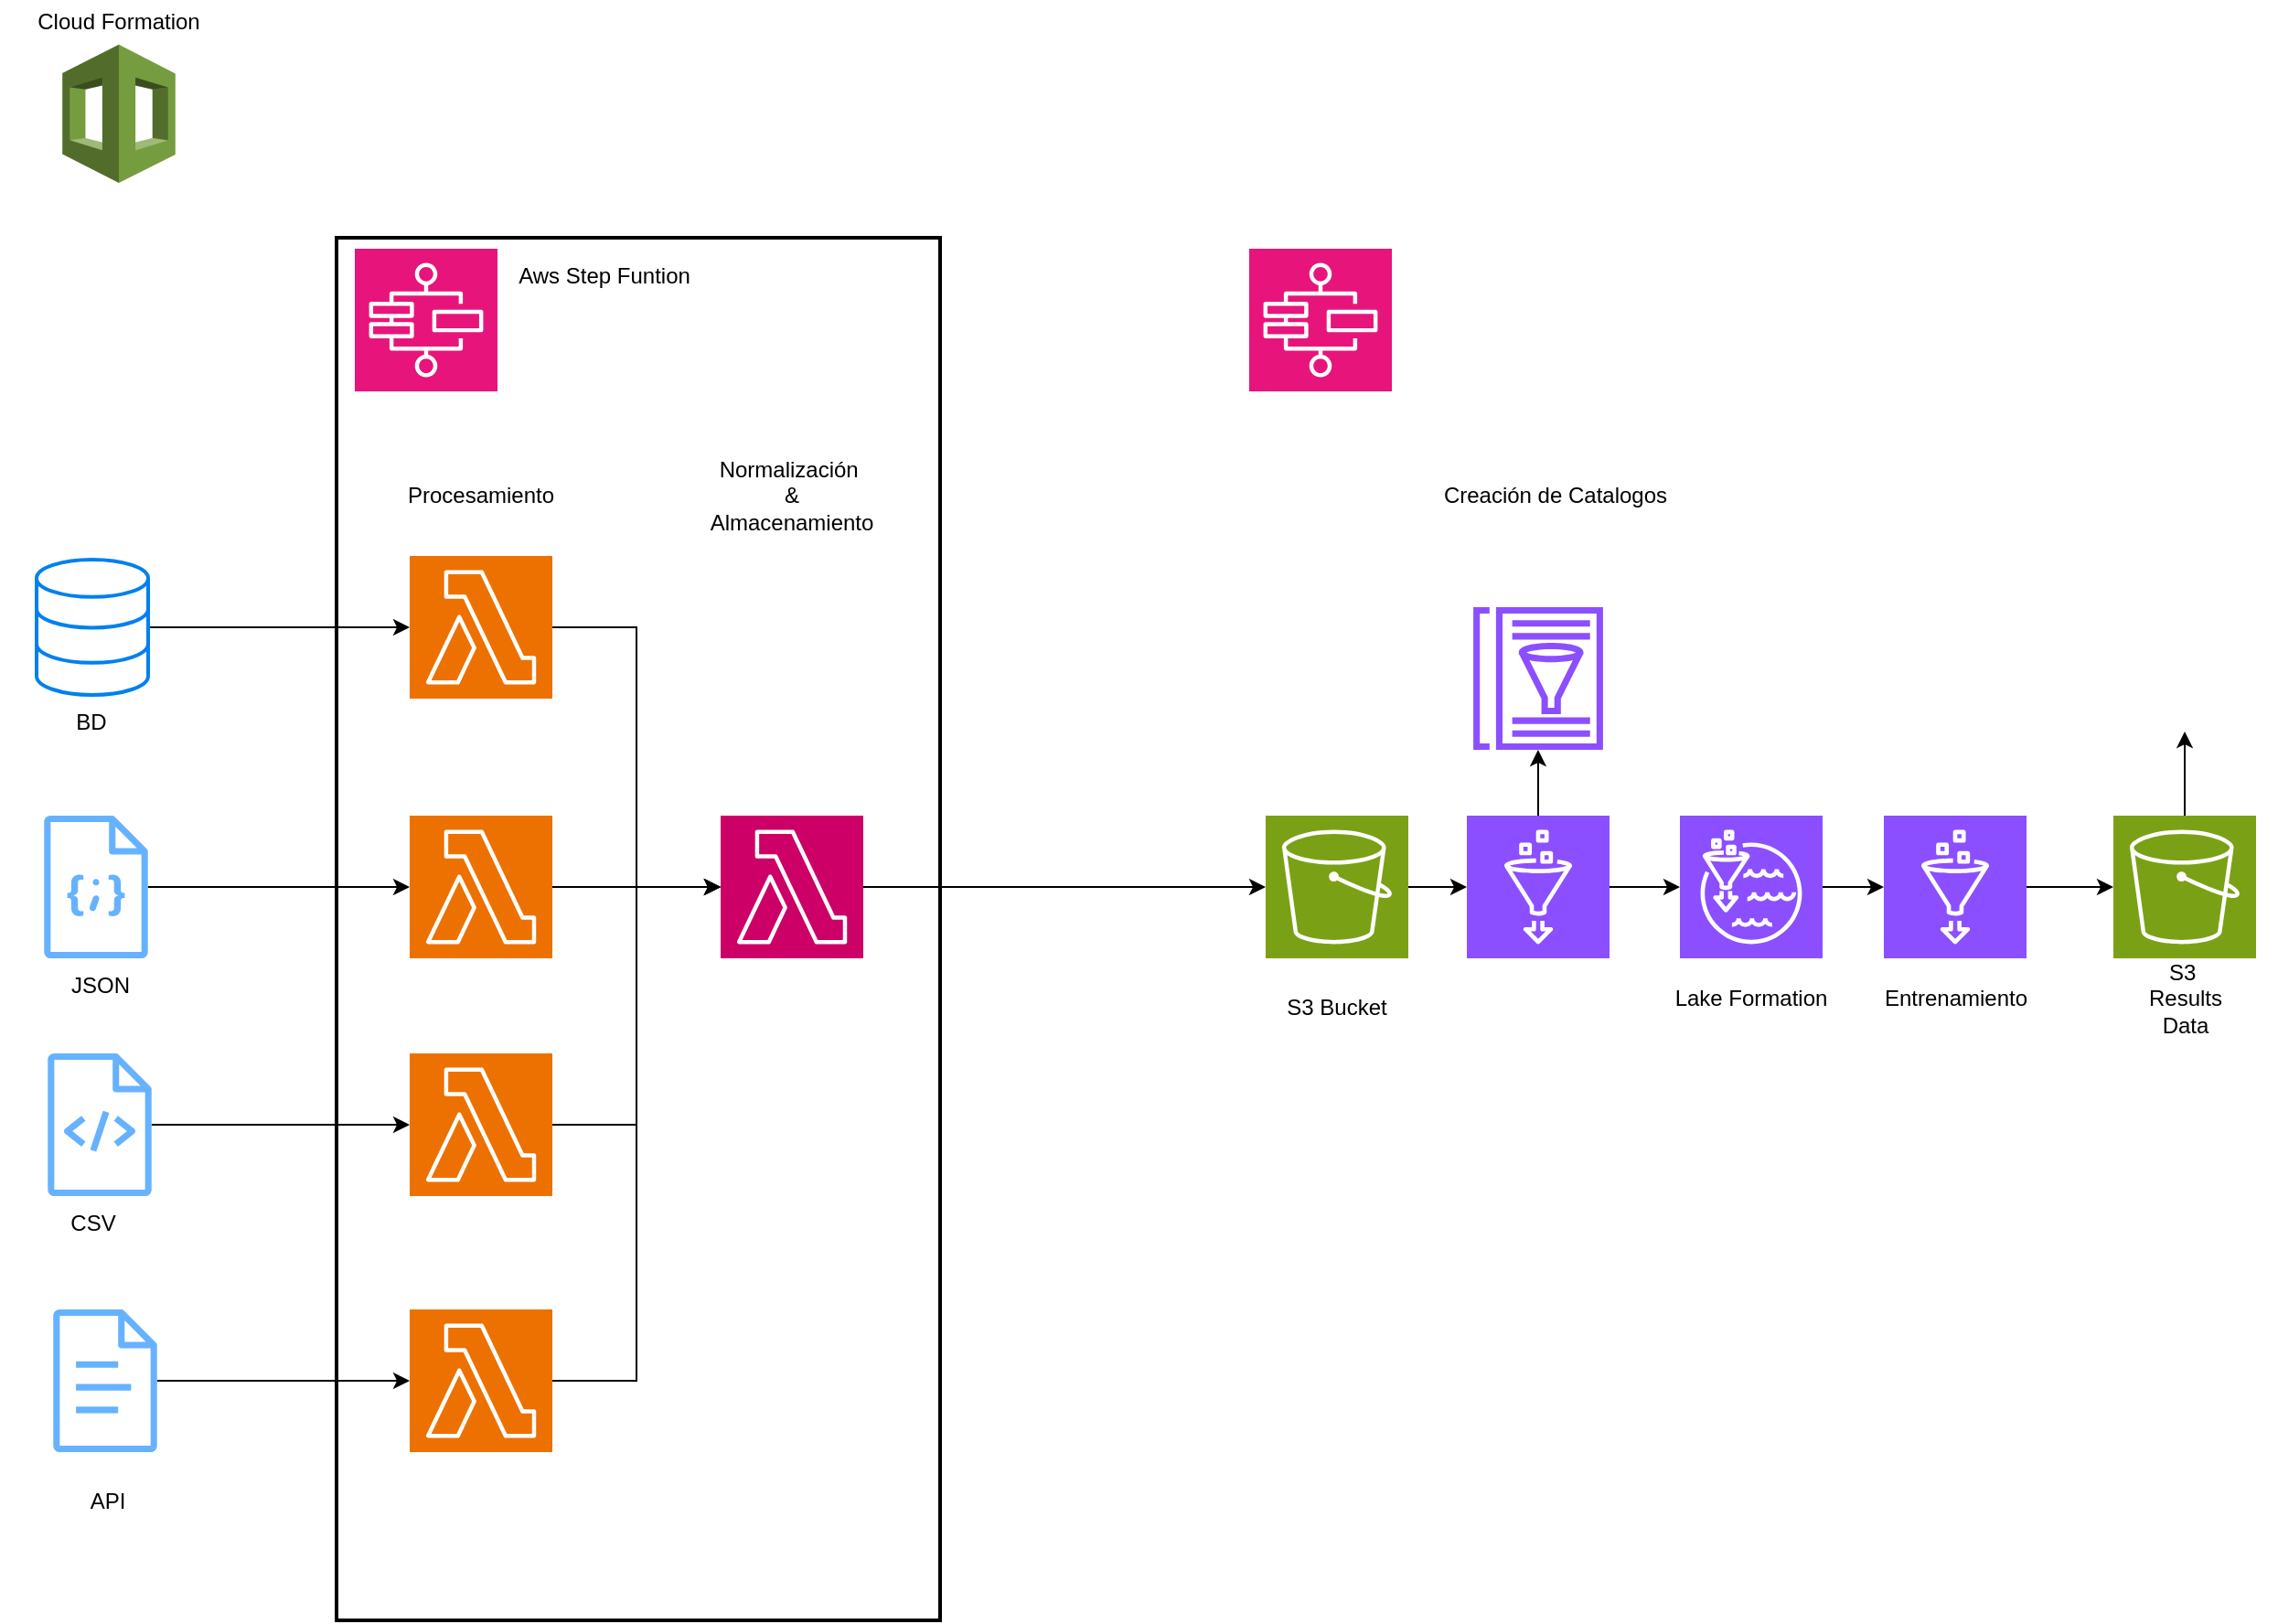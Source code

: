 <mxfile version="27.0.2">
  <diagram name="Página-1" id="gfYEeVXDrZuQ-25ZXmSc">
    <mxGraphModel dx="1854" dy="933" grid="1" gridSize="10" guides="1" tooltips="1" connect="1" arrows="1" fold="1" page="1" pageScale="1" pageWidth="300" pageHeight="1000" math="0" shadow="0">
      <root>
        <mxCell id="0" />
        <mxCell id="1" parent="0" />
        <mxCell id="uiOcUS1UXc89rVokBoGU-22" style="edgeStyle=orthogonalEdgeStyle;rounded=0;orthogonalLoop=1;jettySize=auto;html=1;" parent="1" source="uiOcUS1UXc89rVokBoGU-13" target="uiOcUS1UXc89rVokBoGU-18" edge="1">
          <mxGeometry relative="1" as="geometry" />
        </mxCell>
        <mxCell id="uiOcUS1UXc89rVokBoGU-19" style="edgeStyle=orthogonalEdgeStyle;rounded=0;orthogonalLoop=1;jettySize=auto;html=1;entryX=0;entryY=0.5;entryDx=0;entryDy=0;entryPerimeter=0;" parent="1" source="uiOcUS1UXc89rVokBoGU-15" target="uiOcUS1UXc89rVokBoGU-8" edge="1">
          <mxGeometry relative="1" as="geometry" />
        </mxCell>
        <mxCell id="uiOcUS1UXc89rVokBoGU-20" style="edgeStyle=orthogonalEdgeStyle;rounded=0;orthogonalLoop=1;jettySize=auto;html=1;entryX=0;entryY=0.5;entryDx=0;entryDy=0;entryPerimeter=0;" parent="1" source="uiOcUS1UXc89rVokBoGU-3" target="uiOcUS1UXc89rVokBoGU-9" edge="1">
          <mxGeometry relative="1" as="geometry" />
        </mxCell>
        <mxCell id="uiOcUS1UXc89rVokBoGU-21" style="edgeStyle=orthogonalEdgeStyle;rounded=0;orthogonalLoop=1;jettySize=auto;html=1;entryX=0;entryY=0.5;entryDx=0;entryDy=0;entryPerimeter=0;" parent="1" source="uiOcUS1UXc89rVokBoGU-2" target="uiOcUS1UXc89rVokBoGU-17" edge="1">
          <mxGeometry relative="1" as="geometry" />
        </mxCell>
        <mxCell id="uiOcUS1UXc89rVokBoGU-54" value="&lt;span id=&quot;docs-internal-guid-f54655bc-7fff-d866-c26d-fa4de6e5eb7c&quot;&gt;&lt;span style=&quot;font-family: Arial, sans-serif; background-color: transparent; font-variant-numeric: normal; font-variant-east-asian: normal; font-variant-alternates: normal; font-variant-position: normal; font-variant-emoji: normal; vertical-align: baseline; white-space-collapse: preserve;&quot;&gt;&lt;font&gt;Entrenamiento&lt;/font&gt;&lt;/span&gt;&lt;/span&gt;" style="text;html=1;align=center;verticalAlign=middle;whiteSpace=wrap;rounded=0;" parent="1" vertex="1">
          <mxGeometry x="808.5" y="581" width="161" height="30" as="geometry" />
        </mxCell>
        <mxCell id="uiOcUS1UXc89rVokBoGU-63" style="edgeStyle=orthogonalEdgeStyle;rounded=0;orthogonalLoop=1;jettySize=auto;html=1;entryX=0;entryY=0.5;entryDx=0;entryDy=0;entryPerimeter=0;" parent="1" source="uiOcUS1UXc89rVokBoGU-52" target="uiOcUS1UXc89rVokBoGU-62" edge="1">
          <mxGeometry relative="1" as="geometry" />
        </mxCell>
        <mxCell id="uiOcUS1UXc89rVokBoGU-71" value="" style="edgeStyle=orthogonalEdgeStyle;rounded=0;orthogonalLoop=1;jettySize=auto;html=1;" parent="1" source="uiOcUS1UXc89rVokBoGU-28" target="uiOcUS1UXc89rVokBoGU-6" edge="1">
          <mxGeometry relative="1" as="geometry">
            <mxPoint x="242" y="510" as="sourcePoint" />
            <mxPoint x="460" y="540" as="targetPoint" />
          </mxGeometry>
        </mxCell>
        <mxCell id="-XqWnuMyjsbEsFp_BdXn-17" value="" style="group" parent="1" vertex="1" connectable="0">
          <mxGeometry x="-180" y="50" width="130" height="100" as="geometry" />
        </mxCell>
        <mxCell id="-XqWnuMyjsbEsFp_BdXn-14" value="" style="outlineConnect=0;dashed=0;verticalLabelPosition=bottom;verticalAlign=top;align=center;html=1;shape=mxgraph.aws3.cloudformation;fillColor=#759C3E;gradientColor=none;" parent="-XqWnuMyjsbEsFp_BdXn-17" vertex="1">
          <mxGeometry x="34.115" y="24.39" width="61.77" height="75.61" as="geometry" />
        </mxCell>
        <mxCell id="-XqWnuMyjsbEsFp_BdXn-16" value="&lt;font face=&quot;Arial, sans-serif&quot;&gt;&lt;span style=&quot;white-space-collapse: preserve;&quot;&gt;Cloud Formation&lt;/span&gt;&lt;/font&gt;" style="text;html=1;align=center;verticalAlign=middle;whiteSpace=wrap;rounded=0;" parent="-XqWnuMyjsbEsFp_BdXn-17" vertex="1">
          <mxGeometry width="130" height="24.39" as="geometry" />
        </mxCell>
        <mxCell id="-XqWnuMyjsbEsFp_BdXn-18" value="" style="group" parent="1" vertex="1" connectable="0">
          <mxGeometry x="-160" y="356" width="69" height="530" as="geometry" />
        </mxCell>
        <mxCell id="uiOcUS1UXc89rVokBoGU-2" value="" style="sketch=0;outlineConnect=0;fontColor=#232F3E;gradientColor=none;fillColor=#66B2FF;strokeColor=none;dashed=0;verticalLabelPosition=bottom;verticalAlign=top;align=center;html=1;fontSize=12;fontStyle=0;aspect=fixed;pointerEvents=1;shape=mxgraph.aws4.source_code;" parent="-XqWnuMyjsbEsFp_BdXn-18" vertex="1">
          <mxGeometry x="6" y="270" width="57" height="78" as="geometry" />
        </mxCell>
        <mxCell id="uiOcUS1UXc89rVokBoGU-3" value="" style="sketch=0;outlineConnect=0;fontColor=#232F3E;gradientColor=none;fillColor=#66B2FF;strokeColor=none;dashed=0;verticalLabelPosition=bottom;verticalAlign=top;align=center;html=1;fontSize=12;fontStyle=0;aspect=fixed;pointerEvents=1;shape=mxgraph.aws4.json_script;" parent="-XqWnuMyjsbEsFp_BdXn-18" vertex="1">
          <mxGeometry x="4" y="140" width="57" height="78" as="geometry" />
        </mxCell>
        <mxCell id="uiOcUS1UXc89rVokBoGU-10" value="BD" style="text;html=1;align=center;verticalAlign=middle;whiteSpace=wrap;rounded=0;" parent="-XqWnuMyjsbEsFp_BdXn-18" vertex="1">
          <mxGeometry y="74" width="60" height="30" as="geometry" />
        </mxCell>
        <mxCell id="uiOcUS1UXc89rVokBoGU-11" value="JSON" style="text;html=1;align=center;verticalAlign=middle;whiteSpace=wrap;rounded=0;" parent="-XqWnuMyjsbEsFp_BdXn-18" vertex="1">
          <mxGeometry x="4.5" y="218" width="60" height="30" as="geometry" />
        </mxCell>
        <mxCell id="uiOcUS1UXc89rVokBoGU-12" value="CSV" style="text;html=1;align=center;verticalAlign=middle;whiteSpace=wrap;rounded=0;" parent="-XqWnuMyjsbEsFp_BdXn-18" vertex="1">
          <mxGeometry x="1" y="348" width="60" height="30" as="geometry" />
        </mxCell>
        <mxCell id="uiOcUS1UXc89rVokBoGU-13" value="" style="sketch=0;outlineConnect=0;fontColor=#232F3E;gradientColor=none;fillColor=#66B2FF;strokeColor=none;dashed=0;verticalLabelPosition=bottom;verticalAlign=top;align=center;html=1;fontSize=12;fontStyle=0;aspect=fixed;pointerEvents=1;shape=mxgraph.aws4.document;" parent="-XqWnuMyjsbEsFp_BdXn-18" vertex="1">
          <mxGeometry x="9" y="410" width="57" height="78" as="geometry" />
        </mxCell>
        <mxCell id="uiOcUS1UXc89rVokBoGU-14" value="API" style="text;html=1;align=center;verticalAlign=middle;whiteSpace=wrap;rounded=0;" parent="-XqWnuMyjsbEsFp_BdXn-18" vertex="1">
          <mxGeometry x="9" y="500" width="60" height="30" as="geometry" />
        </mxCell>
        <mxCell id="uiOcUS1UXc89rVokBoGU-15" value="" style="html=1;verticalLabelPosition=bottom;align=center;labelBackgroundColor=#ffffff;verticalAlign=top;strokeWidth=2;strokeColor=#0080F0;shadow=0;dashed=0;shape=mxgraph.ios7.icons.data;" parent="-XqWnuMyjsbEsFp_BdXn-18" vertex="1">
          <mxGeometry width="61" height="74" as="geometry" />
        </mxCell>
        <mxCell id="-XqWnuMyjsbEsFp_BdXn-19" value="" style="group;movable=0;resizable=0;rotatable=0;deletable=0;editable=0;locked=1;connectable=0;" parent="1" vertex="1" connectable="0">
          <mxGeometry x="493" y="180" width="457" height="756" as="geometry" />
        </mxCell>
        <mxCell id="-XqWnuMyjsbEsFp_BdXn-8" style="edgeStyle=orthogonalEdgeStyle;rounded=0;orthogonalLoop=1;jettySize=auto;html=1;" parent="-XqWnuMyjsbEsFp_BdXn-19" source="uiOcUS1UXc89rVokBoGU-6" target="uiOcUS1UXc89rVokBoGU-44" edge="1">
          <mxGeometry relative="1" as="geometry" />
        </mxCell>
        <mxCell id="uiOcUS1UXc89rVokBoGU-6" value="" style="sketch=0;points=[[0,0,0],[0.25,0,0],[0.5,0,0],[0.75,0,0],[1,0,0],[0,1,0],[0.25,1,0],[0.5,1,0],[0.75,1,0],[1,1,0],[0,0.25,0],[0,0.5,0],[0,0.75,0],[1,0.25,0],[1,0.5,0],[1,0.75,0]];outlineConnect=0;fontColor=#232F3E;fillColor=#7AA116;strokeColor=#ffffff;dashed=0;verticalLabelPosition=bottom;verticalAlign=top;align=center;html=1;fontSize=12;fontStyle=0;aspect=fixed;shape=mxgraph.aws4.resourceIcon;resIcon=mxgraph.aws4.s3;" parent="-XqWnuMyjsbEsFp_BdXn-19" vertex="1">
          <mxGeometry x="19" y="316" width="78" height="78" as="geometry" />
        </mxCell>
        <mxCell id="uiOcUS1UXc89rVokBoGU-7" value="S3 Bucket" style="text;html=1;align=center;verticalAlign=middle;whiteSpace=wrap;rounded=0;" parent="-XqWnuMyjsbEsFp_BdXn-19" vertex="1">
          <mxGeometry x="28" y="406" width="60" height="30" as="geometry" />
        </mxCell>
        <mxCell id="uiOcUS1UXc89rVokBoGU-47" style="edgeStyle=orthogonalEdgeStyle;rounded=0;orthogonalLoop=1;jettySize=auto;html=1;" parent="-XqWnuMyjsbEsFp_BdXn-19" source="uiOcUS1UXc89rVokBoGU-44" target="uiOcUS1UXc89rVokBoGU-45" edge="1">
          <mxGeometry relative="1" as="geometry" />
        </mxCell>
        <mxCell id="uiOcUS1UXc89rVokBoGU-44" value="" style="sketch=0;points=[[0,0,0],[0.25,0,0],[0.5,0,0],[0.75,0,0],[1,0,0],[0,1,0],[0.25,1,0],[0.5,1,0],[0.75,1,0],[1,1,0],[0,0.25,0],[0,0.5,0],[0,0.75,0],[1,0.25,0],[1,0.5,0],[1,0.75,0]];outlineConnect=0;fontColor=#232F3E;fillColor=#8C4FFF;strokeColor=#ffffff;dashed=0;verticalLabelPosition=bottom;verticalAlign=top;align=center;html=1;fontSize=12;fontStyle=0;aspect=fixed;shape=mxgraph.aws4.resourceIcon;resIcon=mxgraph.aws4.glue;" parent="-XqWnuMyjsbEsFp_BdXn-19" vertex="1">
          <mxGeometry x="129" y="316" width="78" height="78" as="geometry" />
        </mxCell>
        <mxCell id="uiOcUS1UXc89rVokBoGU-45" value="" style="sketch=0;outlineConnect=0;fontColor=#232F3E;gradientColor=none;fillColor=#8C4FFF;strokeColor=none;dashed=0;verticalLabelPosition=bottom;verticalAlign=top;align=center;html=1;fontSize=12;fontStyle=0;aspect=fixed;pointerEvents=1;shape=mxgraph.aws4.glue_data_catalog;" parent="-XqWnuMyjsbEsFp_BdXn-19" vertex="1">
          <mxGeometry x="132" y="202" width="72" height="78" as="geometry" />
        </mxCell>
        <mxCell id="uiOcUS1UXc89rVokBoGU-49" style="edgeStyle=orthogonalEdgeStyle;rounded=0;orthogonalLoop=1;jettySize=auto;html=1;" parent="-XqWnuMyjsbEsFp_BdXn-19" source="uiOcUS1UXc89rVokBoGU-44" target="uiOcUS1UXc89rVokBoGU-51" edge="1">
          <mxGeometry relative="1" as="geometry">
            <mxPoint x="254" y="354" as="targetPoint" />
          </mxGeometry>
        </mxCell>
        <mxCell id="uiOcUS1UXc89rVokBoGU-51" value="" style="sketch=0;points=[[0,0,0],[0.25,0,0],[0.5,0,0],[0.75,0,0],[1,0,0],[0,1,0],[0.25,1,0],[0.5,1,0],[0.75,1,0],[1,1,0],[0,0.25,0],[0,0.5,0],[0,0.75,0],[1,0.25,0],[1,0.5,0],[1,0.75,0]];outlineConnect=0;fontColor=#232F3E;fillColor=#8C4FFF;strokeColor=#ffffff;dashed=0;verticalLabelPosition=bottom;verticalAlign=top;align=center;html=1;fontSize=12;fontStyle=0;aspect=fixed;shape=mxgraph.aws4.resourceIcon;resIcon=mxgraph.aws4.lake_formation;" parent="-XqWnuMyjsbEsFp_BdXn-19" vertex="1">
          <mxGeometry x="245.5" y="316" width="78" height="78" as="geometry" />
        </mxCell>
        <mxCell id="uiOcUS1UXc89rVokBoGU-52" value="" style="sketch=0;points=[[0,0,0],[0.25,0,0],[0.5,0,0],[0.75,0,0],[1,0,0],[0,1,0],[0.25,1,0],[0.5,1,0],[0.75,1,0],[1,1,0],[0,0.25,0],[0,0.5,0],[0,0.75,0],[1,0.25,0],[1,0.5,0],[1,0.75,0]];outlineConnect=0;fontColor=#232F3E;fillColor=#8C4FFF;strokeColor=#ffffff;dashed=0;verticalLabelPosition=bottom;verticalAlign=top;align=center;html=1;fontSize=12;fontStyle=0;aspect=fixed;shape=mxgraph.aws4.resourceIcon;resIcon=mxgraph.aws4.glue;" parent="-XqWnuMyjsbEsFp_BdXn-19" vertex="1">
          <mxGeometry x="357" y="316" width="78" height="78" as="geometry" />
        </mxCell>
        <mxCell id="uiOcUS1UXc89rVokBoGU-53" style="edgeStyle=orthogonalEdgeStyle;rounded=0;orthogonalLoop=1;jettySize=auto;html=1;entryX=0;entryY=0.5;entryDx=0;entryDy=0;entryPerimeter=0;" parent="-XqWnuMyjsbEsFp_BdXn-19" source="uiOcUS1UXc89rVokBoGU-51" target="uiOcUS1UXc89rVokBoGU-52" edge="1">
          <mxGeometry relative="1" as="geometry" />
        </mxCell>
        <mxCell id="uiOcUS1UXc89rVokBoGU-55" value="&lt;span id=&quot;docs-internal-guid-f54655bc-7fff-d866-c26d-fa4de6e5eb7c&quot;&gt;&lt;span style=&quot;font-family: Arial, sans-serif; background-color: transparent; font-variant-numeric: normal; font-variant-east-asian: normal; font-variant-alternates: normal; font-variant-position: normal; font-variant-emoji: normal; vertical-align: baseline; white-space-collapse: preserve;&quot;&gt;&lt;font&gt;Lake Formation&lt;/font&gt;&lt;/span&gt;&lt;/span&gt;" style="text;html=1;align=center;verticalAlign=middle;whiteSpace=wrap;rounded=0;" parent="-XqWnuMyjsbEsFp_BdXn-19" vertex="1">
          <mxGeometry x="204" y="401" width="161" height="30" as="geometry" />
        </mxCell>
        <mxCell id="uiOcUS1UXc89rVokBoGU-56" value="&lt;font face=&quot;Arial, sans-serif&quot;&gt;&lt;span style=&quot;white-space-collapse: preserve;&quot;&gt;Creación de Catalogos&lt;/span&gt;&lt;/font&gt;" style="text;html=1;align=center;verticalAlign=middle;whiteSpace=wrap;rounded=0;" parent="-XqWnuMyjsbEsFp_BdXn-19" vertex="1">
          <mxGeometry x="97" y="126" width="161" height="30" as="geometry" />
        </mxCell>
        <mxCell id="-XqWnuMyjsbEsFp_BdXn-10" value="" style="sketch=0;points=[[0,0,0],[0.25,0,0],[0.5,0,0],[0.75,0,0],[1,0,0],[0,1,0],[0.25,1,0],[0.5,1,0],[0.75,1,0],[1,1,0],[0,0.25,0],[0,0.5,0],[0,0.75,0],[1,0.25,0],[1,0.5,0],[1,0.75,0]];outlineConnect=0;fontColor=#232F3E;fillColor=#E7157B;strokeColor=#ffffff;dashed=0;verticalLabelPosition=bottom;verticalAlign=top;align=center;html=1;fontSize=12;fontStyle=0;aspect=fixed;shape=mxgraph.aws4.resourceIcon;resIcon=mxgraph.aws4.step_functions;movable=1;resizable=1;rotatable=1;deletable=1;editable=1;locked=0;connectable=1;" parent="-XqWnuMyjsbEsFp_BdXn-19" vertex="1">
          <mxGeometry x="10" y="6" width="78" height="78" as="geometry" />
        </mxCell>
        <mxCell id="-XqWnuMyjsbEsFp_BdXn-20" value="" style="group" parent="1" vertex="1" connectable="0">
          <mxGeometry x="4" y="180" width="330" height="756" as="geometry" />
        </mxCell>
        <mxCell id="-XqWnuMyjsbEsFp_BdXn-5" value="" style="rounded=0;whiteSpace=wrap;html=1;fillColor=none;strokeWidth=2;" parent="-XqWnuMyjsbEsFp_BdXn-20" vertex="1">
          <mxGeometry width="330" height="756" as="geometry" />
        </mxCell>
        <mxCell id="uiOcUS1UXc89rVokBoGU-8" value="" style="sketch=0;points=[[0,0,0],[0.25,0,0],[0.5,0,0],[0.75,0,0],[1,0,0],[0,1,0],[0.25,1,0],[0.5,1,0],[0.75,1,0],[1,1,0],[0,0.25,0],[0,0.5,0],[0,0.75,0],[1,0.25,0],[1,0.5,0],[1,0.75,0]];outlineConnect=0;fontColor=#232F3E;fillColor=#ED7100;strokeColor=#ffffff;dashed=0;verticalLabelPosition=bottom;verticalAlign=top;align=center;html=1;fontSize=12;fontStyle=0;aspect=fixed;shape=mxgraph.aws4.resourceIcon;resIcon=mxgraph.aws4.lambda;" parent="-XqWnuMyjsbEsFp_BdXn-20" vertex="1">
          <mxGeometry x="40" y="174" width="78" height="78" as="geometry" />
        </mxCell>
        <mxCell id="uiOcUS1UXc89rVokBoGU-39" style="edgeStyle=orthogonalEdgeStyle;rounded=0;orthogonalLoop=1;jettySize=auto;html=1;" parent="-XqWnuMyjsbEsFp_BdXn-20" source="uiOcUS1UXc89rVokBoGU-9" target="uiOcUS1UXc89rVokBoGU-28" edge="1">
          <mxGeometry relative="1" as="geometry" />
        </mxCell>
        <mxCell id="uiOcUS1UXc89rVokBoGU-9" value="" style="sketch=0;points=[[0,0,0],[0.25,0,0],[0.5,0,0],[0.75,0,0],[1,0,0],[0,1,0],[0.25,1,0],[0.5,1,0],[0.75,1,0],[1,1,0],[0,0.25,0],[0,0.5,0],[0,0.75,0],[1,0.25,0],[1,0.5,0],[1,0.75,0]];outlineConnect=0;fontColor=#232F3E;fillColor=#ED7100;strokeColor=#ffffff;dashed=0;verticalLabelPosition=bottom;verticalAlign=top;align=center;html=1;fontSize=12;fontStyle=0;aspect=fixed;shape=mxgraph.aws4.resourceIcon;resIcon=mxgraph.aws4.lambda;" parent="-XqWnuMyjsbEsFp_BdXn-20" vertex="1">
          <mxGeometry x="40" y="316" width="78" height="78" as="geometry" />
        </mxCell>
        <mxCell id="uiOcUS1UXc89rVokBoGU-17" value="" style="sketch=0;points=[[0,0,0],[0.25,0,0],[0.5,0,0],[0.75,0,0],[1,0,0],[0,1,0],[0.25,1,0],[0.5,1,0],[0.75,1,0],[1,1,0],[0,0.25,0],[0,0.5,0],[0,0.75,0],[1,0.25,0],[1,0.5,0],[1,0.75,0]];outlineConnect=0;fontColor=#232F3E;fillColor=#ED7100;strokeColor=#ffffff;dashed=0;verticalLabelPosition=bottom;verticalAlign=top;align=center;html=1;fontSize=12;fontStyle=0;aspect=fixed;shape=mxgraph.aws4.resourceIcon;resIcon=mxgraph.aws4.lambda;" parent="-XqWnuMyjsbEsFp_BdXn-20" vertex="1">
          <mxGeometry x="40" y="446" width="78" height="78" as="geometry" />
        </mxCell>
        <mxCell id="uiOcUS1UXc89rVokBoGU-18" value="" style="sketch=0;points=[[0,0,0],[0.25,0,0],[0.5,0,0],[0.75,0,0],[1,0,0],[0,1,0],[0.25,1,0],[0.5,1,0],[0.75,1,0],[1,1,0],[0,0.25,0],[0,0.5,0],[0,0.75,0],[1,0.25,0],[1,0.5,0],[1,0.75,0]];outlineConnect=0;fontColor=#232F3E;fillColor=#ED7100;strokeColor=#ffffff;dashed=0;verticalLabelPosition=bottom;verticalAlign=top;align=center;html=1;fontSize=12;fontStyle=0;aspect=fixed;shape=mxgraph.aws4.resourceIcon;resIcon=mxgraph.aws4.lambda;" parent="-XqWnuMyjsbEsFp_BdXn-20" vertex="1">
          <mxGeometry x="40" y="586" width="78" height="78" as="geometry" />
        </mxCell>
        <mxCell id="uiOcUS1UXc89rVokBoGU-28" value="" style="sketch=0;points=[[0,0,0],[0.25,0,0],[0.5,0,0],[0.75,0,0],[1,0,0],[0,1,0],[0.25,1,0],[0.5,1,0],[0.75,1,0],[1,1,0],[0,0.25,0],[0,0.5,0],[0,0.75,0],[1,0.25,0],[1,0.5,0],[1,0.75,0]];outlineConnect=0;fontColor=#232F3E;fillColor=#CC0066;strokeColor=#ffffff;dashed=0;verticalLabelPosition=bottom;verticalAlign=top;align=center;html=1;fontSize=12;fontStyle=0;aspect=fixed;shape=mxgraph.aws4.resourceIcon;resIcon=mxgraph.aws4.lambda;" parent="-XqWnuMyjsbEsFp_BdXn-20" vertex="1">
          <mxGeometry x="210" y="316" width="78" height="78" as="geometry" />
        </mxCell>
        <mxCell id="uiOcUS1UXc89rVokBoGU-35" value="Normalización&amp;nbsp;&lt;div&gt;&amp;amp;&lt;/div&gt;&lt;div&gt;Almacenamiento&lt;/div&gt;" style="text;html=1;align=center;verticalAlign=middle;whiteSpace=wrap;rounded=0;" parent="-XqWnuMyjsbEsFp_BdXn-20" vertex="1">
          <mxGeometry x="219" y="126" width="60" height="30" as="geometry" />
        </mxCell>
        <mxCell id="uiOcUS1UXc89rVokBoGU-37" value="Procesamiento" style="text;html=1;align=center;verticalAlign=middle;whiteSpace=wrap;rounded=0;" parent="-XqWnuMyjsbEsFp_BdXn-20" vertex="1">
          <mxGeometry x="49" y="126" width="60" height="30" as="geometry" />
        </mxCell>
        <mxCell id="uiOcUS1UXc89rVokBoGU-38" style="edgeStyle=orthogonalEdgeStyle;rounded=0;orthogonalLoop=1;jettySize=auto;html=1;entryX=0;entryY=0.5;entryDx=0;entryDy=0;entryPerimeter=0;" parent="-XqWnuMyjsbEsFp_BdXn-20" source="uiOcUS1UXc89rVokBoGU-8" target="uiOcUS1UXc89rVokBoGU-28" edge="1">
          <mxGeometry relative="1" as="geometry" />
        </mxCell>
        <mxCell id="uiOcUS1UXc89rVokBoGU-41" style="edgeStyle=orthogonalEdgeStyle;rounded=0;orthogonalLoop=1;jettySize=auto;html=1;entryX=0;entryY=0.5;entryDx=0;entryDy=0;entryPerimeter=0;" parent="-XqWnuMyjsbEsFp_BdXn-20" source="uiOcUS1UXc89rVokBoGU-17" target="uiOcUS1UXc89rVokBoGU-28" edge="1">
          <mxGeometry relative="1" as="geometry" />
        </mxCell>
        <mxCell id="uiOcUS1UXc89rVokBoGU-42" style="edgeStyle=orthogonalEdgeStyle;rounded=0;orthogonalLoop=1;jettySize=auto;html=1;entryX=0;entryY=0.5;entryDx=0;entryDy=0;entryPerimeter=0;" parent="-XqWnuMyjsbEsFp_BdXn-20" source="uiOcUS1UXc89rVokBoGU-18" target="uiOcUS1UXc89rVokBoGU-28" edge="1">
          <mxGeometry relative="1" as="geometry" />
        </mxCell>
        <mxCell id="-XqWnuMyjsbEsFp_BdXn-1" value="" style="sketch=0;points=[[0,0,0],[0.25,0,0],[0.5,0,0],[0.75,0,0],[1,0,0],[0,1,0],[0.25,1,0],[0.5,1,0],[0.75,1,0],[1,1,0],[0,0.25,0],[0,0.5,0],[0,0.75,0],[1,0.25,0],[1,0.5,0],[1,0.75,0]];outlineConnect=0;fontColor=#232F3E;fillColor=#E7157B;strokeColor=#ffffff;dashed=0;verticalLabelPosition=bottom;verticalAlign=top;align=center;html=1;fontSize=12;fontStyle=0;aspect=fixed;shape=mxgraph.aws4.resourceIcon;resIcon=mxgraph.aws4.step_functions;" parent="-XqWnuMyjsbEsFp_BdXn-20" vertex="1">
          <mxGeometry x="10" y="6" width="78" height="78" as="geometry" />
        </mxCell>
        <mxCell id="-XqWnuMyjsbEsFp_BdXn-7" value="&lt;font face=&quot;Arial, sans-serif&quot;&gt;&lt;span style=&quot;white-space-collapse: preserve;&quot;&gt;Aws Step Funtion&lt;/span&gt;&lt;/font&gt;" style="text;html=1;align=center;verticalAlign=middle;whiteSpace=wrap;rounded=0;" parent="-XqWnuMyjsbEsFp_BdXn-20" vertex="1">
          <mxGeometry x="66" y="6" width="161" height="30" as="geometry" />
        </mxCell>
        <mxCell id="-XqWnuMyjsbEsFp_BdXn-23" value="" style="group" parent="1" vertex="1" connectable="0">
          <mxGeometry x="964.5" y="350" width="100" height="261" as="geometry" />
        </mxCell>
        <mxCell id="uiOcUS1UXc89rVokBoGU-60" value="" style="shape=image;imageAspect=0;aspect=fixed;verticalLabelPosition=bottom;verticalAlign=top;image=https://discover.strongdm.com/hs-fs/hubfs/Technology%20Images/apache-superset.png?width=150&amp;height=150&amp;name=apache-superset.png;" parent="-XqWnuMyjsbEsFp_BdXn-23" vertex="1">
          <mxGeometry width="100" height="100" as="geometry" />
        </mxCell>
        <mxCell id="-XqWnuMyjsbEsFp_BdXn-22" style="edgeStyle=orthogonalEdgeStyle;rounded=0;orthogonalLoop=1;jettySize=auto;html=1;" parent="-XqWnuMyjsbEsFp_BdXn-23" source="uiOcUS1UXc89rVokBoGU-62" target="uiOcUS1UXc89rVokBoGU-60" edge="1">
          <mxGeometry relative="1" as="geometry" />
        </mxCell>
        <mxCell id="uiOcUS1UXc89rVokBoGU-62" value="" style="sketch=0;points=[[0,0,0],[0.25,0,0],[0.5,0,0],[0.75,0,0],[1,0,0],[0,1,0],[0.25,1,0],[0.5,1,0],[0.75,1,0],[1,1,0],[0,0.25,0],[0,0.5,0],[0,0.75,0],[1,0.25,0],[1,0.5,0],[1,0.75,0]];outlineConnect=0;fontColor=#232F3E;fillColor=#7AA116;strokeColor=#ffffff;dashed=0;verticalLabelPosition=bottom;verticalAlign=top;align=center;html=1;fontSize=12;fontStyle=0;aspect=fixed;shape=mxgraph.aws4.resourceIcon;resIcon=mxgraph.aws4.s3;" parent="-XqWnuMyjsbEsFp_BdXn-23" vertex="1">
          <mxGeometry x="11" y="146" width="78" height="78" as="geometry" />
        </mxCell>
        <mxCell id="uiOcUS1UXc89rVokBoGU-65" value="S3&amp;nbsp;&lt;div&gt;Results Data&lt;/div&gt;" style="text;html=1;align=center;verticalAlign=middle;whiteSpace=wrap;rounded=0;" parent="-XqWnuMyjsbEsFp_BdXn-23" vertex="1">
          <mxGeometry x="20" y="231" width="60" height="30" as="geometry" />
        </mxCell>
      </root>
    </mxGraphModel>
  </diagram>
</mxfile>
